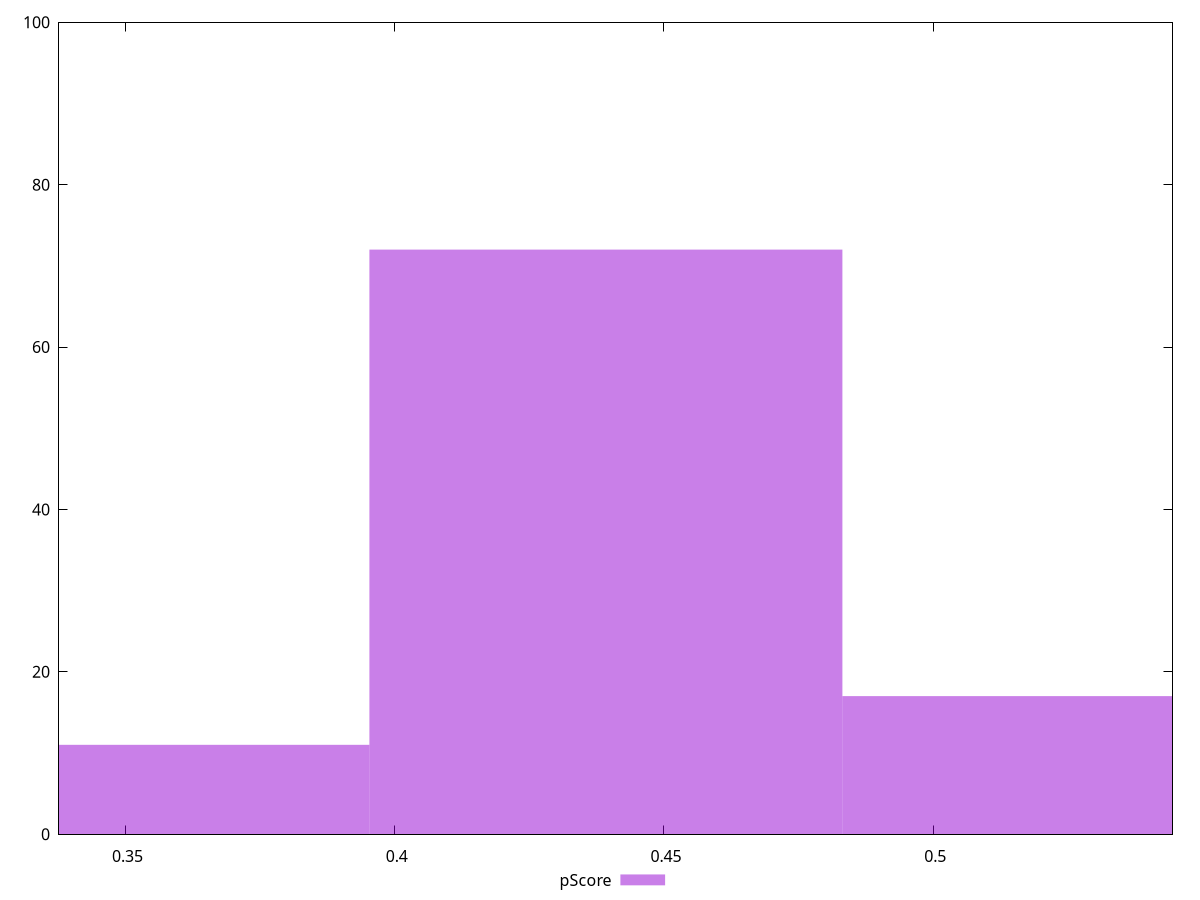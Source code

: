 reset

$pScore <<EOF
0.43921613476803645 72
0.5270593617216437 17
0.35137290781442915 11
EOF

set key outside below
set boxwidth 0.08784322695360729
set xrange [0.3376470588235294:0.5444444444444445]
set yrange [0:100]
set trange [0:100]
set style fill transparent solid 0.5 noborder
set terminal svg size 640, 490 enhanced background rgb 'white'
set output "reports/report_00027_2021-02-24T12-40-31.850Z/uses-http2/samples/agenda/pScore/histogram.svg"

plot $pScore title "pScore" with boxes

reset
